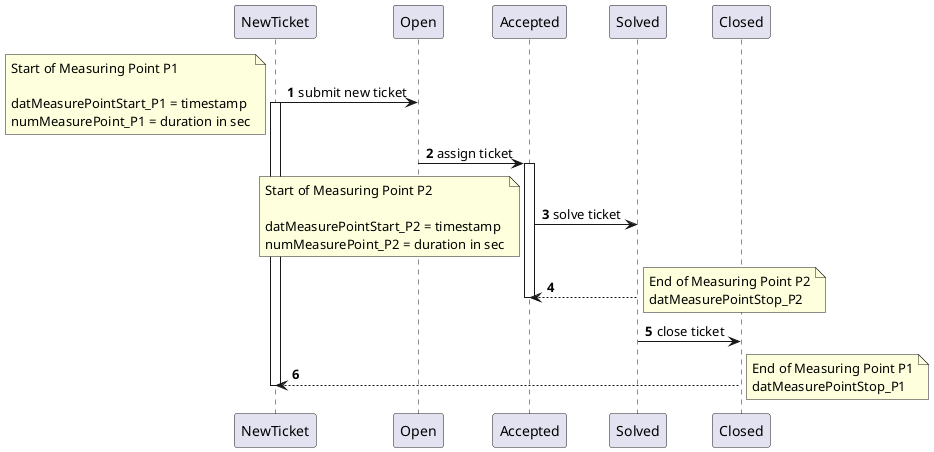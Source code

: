 @startuml
autonumber


NewTicket -> Open: submit new ticket
note left
	Start of Measuring Point P1

	datMeasurePointStart_P1 = timestamp
	numMeasurePoint_P1 = duration in sec
end note
activate NewTicket
Open->Accepted: assign ticket

activate Accepted


Accepted -> Solved: solve ticket
note left
	Start of Measuring Point P2

	datMeasurePointStart_P2 = timestamp
	numMeasurePoint_P2 = duration in sec
end note


Solved --> Accepted


note right
	End of Measuring Point P2
	datMeasurePointStop_P2
end note
deactivate Accepted


Solved  -> Closed: close ticket




Closed --> NewTicket

note right
	End of Measuring Point P1
	datMeasurePointStop_P1
end note


deactivate NewTicket

 
@enduml
